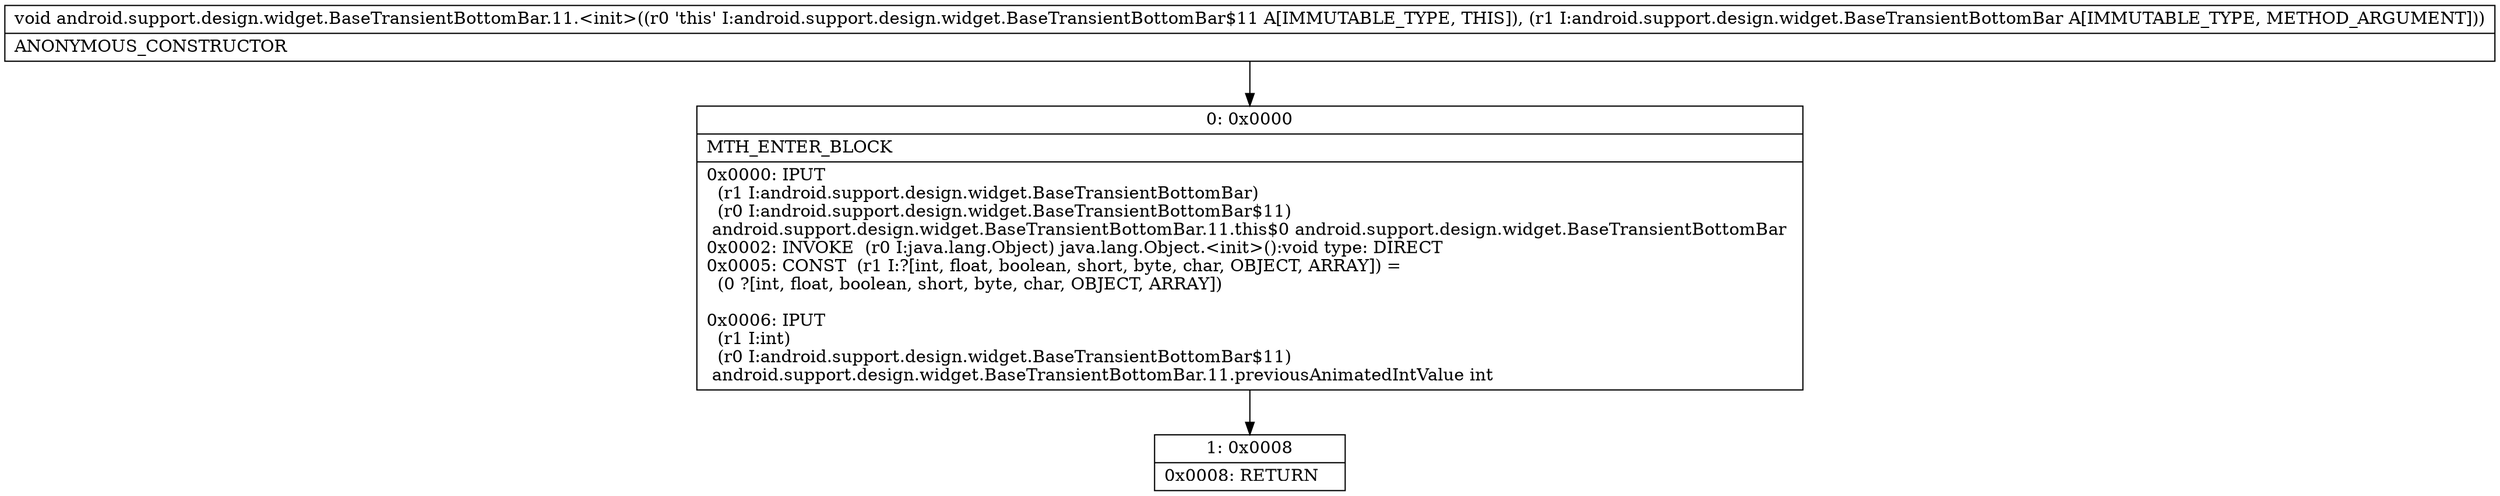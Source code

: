 digraph "CFG forandroid.support.design.widget.BaseTransientBottomBar.11.\<init\>(Landroid\/support\/design\/widget\/BaseTransientBottomBar;)V" {
Node_0 [shape=record,label="{0\:\ 0x0000|MTH_ENTER_BLOCK\l|0x0000: IPUT  \l  (r1 I:android.support.design.widget.BaseTransientBottomBar)\l  (r0 I:android.support.design.widget.BaseTransientBottomBar$11)\l android.support.design.widget.BaseTransientBottomBar.11.this$0 android.support.design.widget.BaseTransientBottomBar \l0x0002: INVOKE  (r0 I:java.lang.Object) java.lang.Object.\<init\>():void type: DIRECT \l0x0005: CONST  (r1 I:?[int, float, boolean, short, byte, char, OBJECT, ARRAY]) = \l  (0 ?[int, float, boolean, short, byte, char, OBJECT, ARRAY])\l \l0x0006: IPUT  \l  (r1 I:int)\l  (r0 I:android.support.design.widget.BaseTransientBottomBar$11)\l android.support.design.widget.BaseTransientBottomBar.11.previousAnimatedIntValue int \l}"];
Node_1 [shape=record,label="{1\:\ 0x0008|0x0008: RETURN   \l}"];
MethodNode[shape=record,label="{void android.support.design.widget.BaseTransientBottomBar.11.\<init\>((r0 'this' I:android.support.design.widget.BaseTransientBottomBar$11 A[IMMUTABLE_TYPE, THIS]), (r1 I:android.support.design.widget.BaseTransientBottomBar A[IMMUTABLE_TYPE, METHOD_ARGUMENT]))  | ANONYMOUS_CONSTRUCTOR\l}"];
MethodNode -> Node_0;
Node_0 -> Node_1;
}

